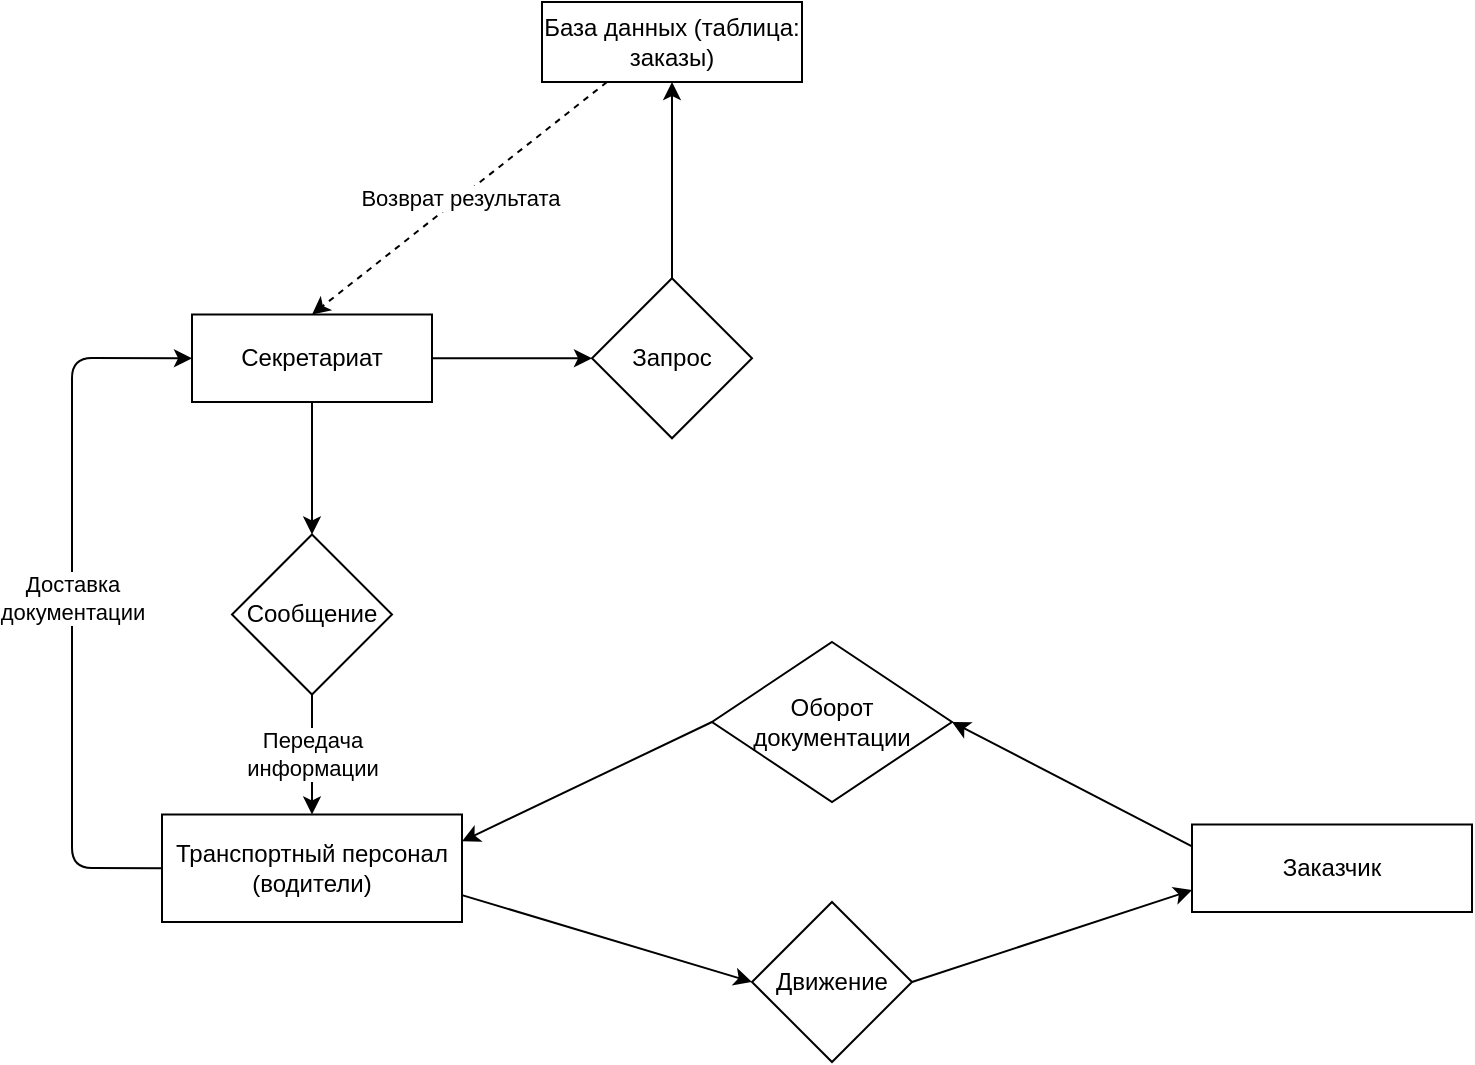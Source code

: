 <mxfile version="12.4.3" type="github" pages="1"><diagram id="lxDn9gnscSWoSpwjb1KW" name="Page-1"><mxGraphModel dx="892" dy="653" grid="1" gridSize="10" guides="1" tooltips="1" connect="1" arrows="1" fold="1" page="1" pageScale="1" pageWidth="827" pageHeight="1169" math="0" shadow="0"><root><mxCell id="0"/><mxCell id="1" parent="0"/><mxCell id="uFIyPm0LM96IxTvTywvE-8" value="Запрос" style="rhombus;whiteSpace=wrap;html=1;" parent="1" vertex="1"><mxGeometry x="340" y="418.13" width="80" height="80" as="geometry"/></mxCell><mxCell id="uFIyPm0LM96IxTvTywvE-9" value="" style="endArrow=classic;html=1;exitX=0.5;exitY=0;exitDx=0;exitDy=0;entryX=0.5;entryY=1;entryDx=0;entryDy=0;" parent="1" source="uFIyPm0LM96IxTvTywvE-8" target="DvwvimAO0WOA6Hc8PBO7-1" edge="1"><mxGeometry width="50" height="50" relative="1" as="geometry"><mxPoint x="250" y="286.25" as="sourcePoint"/><mxPoint x="440" y="320" as="targetPoint"/></mxGeometry></mxCell><mxCell id="uFIyPm0LM96IxTvTywvE-11" value="Возврат результата" style="endArrow=classic;html=1;exitX=0.25;exitY=1;exitDx=0;exitDy=0;dashed=1;entryX=0.5;entryY=0;entryDx=0;entryDy=0;" parent="1" source="DvwvimAO0WOA6Hc8PBO7-1" target="uFIyPm0LM96IxTvTywvE-12" edge="1"><mxGeometry width="50" height="50" relative="1" as="geometry"><mxPoint x="320" y="292.5" as="sourcePoint"/><mxPoint x="270" y="366.25" as="targetPoint"/></mxGeometry></mxCell><mxCell id="uFIyPm0LM96IxTvTywvE-12" value="Секретариат" style="rounded=0;whiteSpace=wrap;html=1;" parent="1" vertex="1"><mxGeometry x="140" y="436.25" width="120" height="43.75" as="geometry"/></mxCell><mxCell id="uFIyPm0LM96IxTvTywvE-13" value="" style="endArrow=classic;html=1;exitX=1;exitY=0.5;exitDx=0;exitDy=0;entryX=0;entryY=0.5;entryDx=0;entryDy=0;" parent="1" source="uFIyPm0LM96IxTvTywvE-12" target="uFIyPm0LM96IxTvTywvE-8" edge="1"><mxGeometry width="50" height="50" relative="1" as="geometry"><mxPoint x="250" y="286.25" as="sourcePoint"/><mxPoint x="330" y="286.25" as="targetPoint"/></mxGeometry></mxCell><mxCell id="uFIyPm0LM96IxTvTywvE-15" value="" style="endArrow=classic;html=1;exitX=0.5;exitY=1;exitDx=0;exitDy=0;entryX=0.5;entryY=0;entryDx=0;entryDy=0;" parent="1" source="uFIyPm0LM96IxTvTywvE-12" target="uFIyPm0LM96IxTvTywvE-16" edge="1"><mxGeometry width="50" height="50" relative="1" as="geometry"><mxPoint x="270" y="461.25" as="sourcePoint"/><mxPoint x="290" y="526.25" as="targetPoint"/></mxGeometry></mxCell><mxCell id="uFIyPm0LM96IxTvTywvE-16" value="Сообщение" style="rhombus;whiteSpace=wrap;html=1;" parent="1" vertex="1"><mxGeometry x="160" y="546.25" width="80" height="80" as="geometry"/></mxCell><mxCell id="uFIyPm0LM96IxTvTywvE-17" value="Транспортный персонал (водители)" style="rounded=0;whiteSpace=wrap;html=1;" parent="1" vertex="1"><mxGeometry x="125" y="686.25" width="150" height="53.75" as="geometry"/></mxCell><mxCell id="uFIyPm0LM96IxTvTywvE-18" value="Передача&lt;br&gt;информации" style="endArrow=classic;html=1;exitX=0.5;exitY=1;exitDx=0;exitDy=0;entryX=0.5;entryY=0;entryDx=0;entryDy=0;" parent="1" source="uFIyPm0LM96IxTvTywvE-16" target="uFIyPm0LM96IxTvTywvE-17" edge="1"><mxGeometry width="50" height="50" relative="1" as="geometry"><mxPoint x="210" y="476.25" as="sourcePoint"/><mxPoint x="370" y="596.25" as="targetPoint"/></mxGeometry></mxCell><mxCell id="uFIyPm0LM96IxTvTywvE-24" value="" style="endArrow=classic;html=1;exitX=1;exitY=0.75;exitDx=0;exitDy=0;entryX=0;entryY=0.5;entryDx=0;entryDy=0;" parent="1" source="uFIyPm0LM96IxTvTywvE-17" target="uFIyPm0LM96IxTvTywvE-25" edge="1"><mxGeometry width="50" height="50" relative="1" as="geometry"><mxPoint x="370" y="676.25" as="sourcePoint"/><mxPoint x="490" y="751.25" as="targetPoint"/></mxGeometry></mxCell><mxCell id="uFIyPm0LM96IxTvTywvE-25" value="Движение" style="rhombus;whiteSpace=wrap;html=1;" parent="1" vertex="1"><mxGeometry x="420" y="730" width="80" height="80" as="geometry"/></mxCell><mxCell id="uFIyPm0LM96IxTvTywvE-28" value="Заказчик" style="rounded=0;whiteSpace=wrap;html=1;" parent="1" vertex="1"><mxGeometry x="640" y="691.25" width="140" height="43.75" as="geometry"/></mxCell><mxCell id="uFIyPm0LM96IxTvTywvE-29" value="" style="endArrow=classic;html=1;exitX=1;exitY=0.5;exitDx=0;exitDy=0;entryX=0;entryY=0.75;entryDx=0;entryDy=0;" parent="1" source="uFIyPm0LM96IxTvTywvE-25" target="uFIyPm0LM96IxTvTywvE-28" edge="1"><mxGeometry width="50" height="50" relative="1" as="geometry"><mxPoint x="420" y="741.25" as="sourcePoint"/><mxPoint x="620" y="751.25" as="targetPoint"/></mxGeometry></mxCell><mxCell id="uFIyPm0LM96IxTvTywvE-48" value="Доставка&lt;br&gt;документации" style="endArrow=classic;html=1;exitX=0;exitY=0.5;exitDx=0;exitDy=0;entryX=0;entryY=0.5;entryDx=0;entryDy=0;" parent="1" source="uFIyPm0LM96IxTvTywvE-17" target="uFIyPm0LM96IxTvTywvE-12" edge="1"><mxGeometry width="50" height="50" relative="1" as="geometry"><mxPoint x="210" y="476.25" as="sourcePoint"/><mxPoint x="210" y="556.25" as="targetPoint"/><Array as="points"><mxPoint x="80" y="713"/><mxPoint x="80" y="458"/></Array></mxGeometry></mxCell><mxCell id="uFIyPm0LM96IxTvTywvE-49" value="" style="endArrow=classic;html=1;exitX=0;exitY=0.25;exitDx=0;exitDy=0;entryX=1;entryY=0.5;entryDx=0;entryDy=0;" parent="1" source="uFIyPm0LM96IxTvTywvE-28" target="uFIyPm0LM96IxTvTywvE-50" edge="1"><mxGeometry width="50" height="50" relative="1" as="geometry"><mxPoint x="510.0" y="711.25" as="sourcePoint"/><mxPoint x="560" y="610" as="targetPoint"/></mxGeometry></mxCell><mxCell id="uFIyPm0LM96IxTvTywvE-50" value="Оборот документации" style="rhombus;whiteSpace=wrap;html=1;" parent="1" vertex="1"><mxGeometry x="400" y="600" width="120" height="80" as="geometry"/></mxCell><mxCell id="uFIyPm0LM96IxTvTywvE-51" value="" style="endArrow=classic;html=1;exitX=0;exitY=0.5;exitDx=0;exitDy=0;entryX=1;entryY=0.25;entryDx=0;entryDy=0;" parent="1" source="uFIyPm0LM96IxTvTywvE-50" target="uFIyPm0LM96IxTvTywvE-17" edge="1"><mxGeometry width="50" height="50" relative="1" as="geometry"><mxPoint x="655.0" y="696.25" as="sourcePoint"/><mxPoint x="350" y="670" as="targetPoint"/></mxGeometry></mxCell><mxCell id="DvwvimAO0WOA6Hc8PBO7-1" value="База данных (таблица: заказы)" style="rounded=0;whiteSpace=wrap;html=1;" vertex="1" parent="1"><mxGeometry x="315" y="280" width="130" height="40" as="geometry"/></mxCell></root></mxGraphModel></diagram></mxfile>